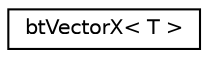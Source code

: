 digraph "Graphical Class Hierarchy"
{
  edge [fontname="Helvetica",fontsize="10",labelfontname="Helvetica",labelfontsize="10"];
  node [fontname="Helvetica",fontsize="10",shape=record];
  rankdir="LR";
  Node1 [label="btVectorX\< T \>",height=0.2,width=0.4,color="black", fillcolor="white", style="filled",URL="$structbt_vector_x.html"];
}
